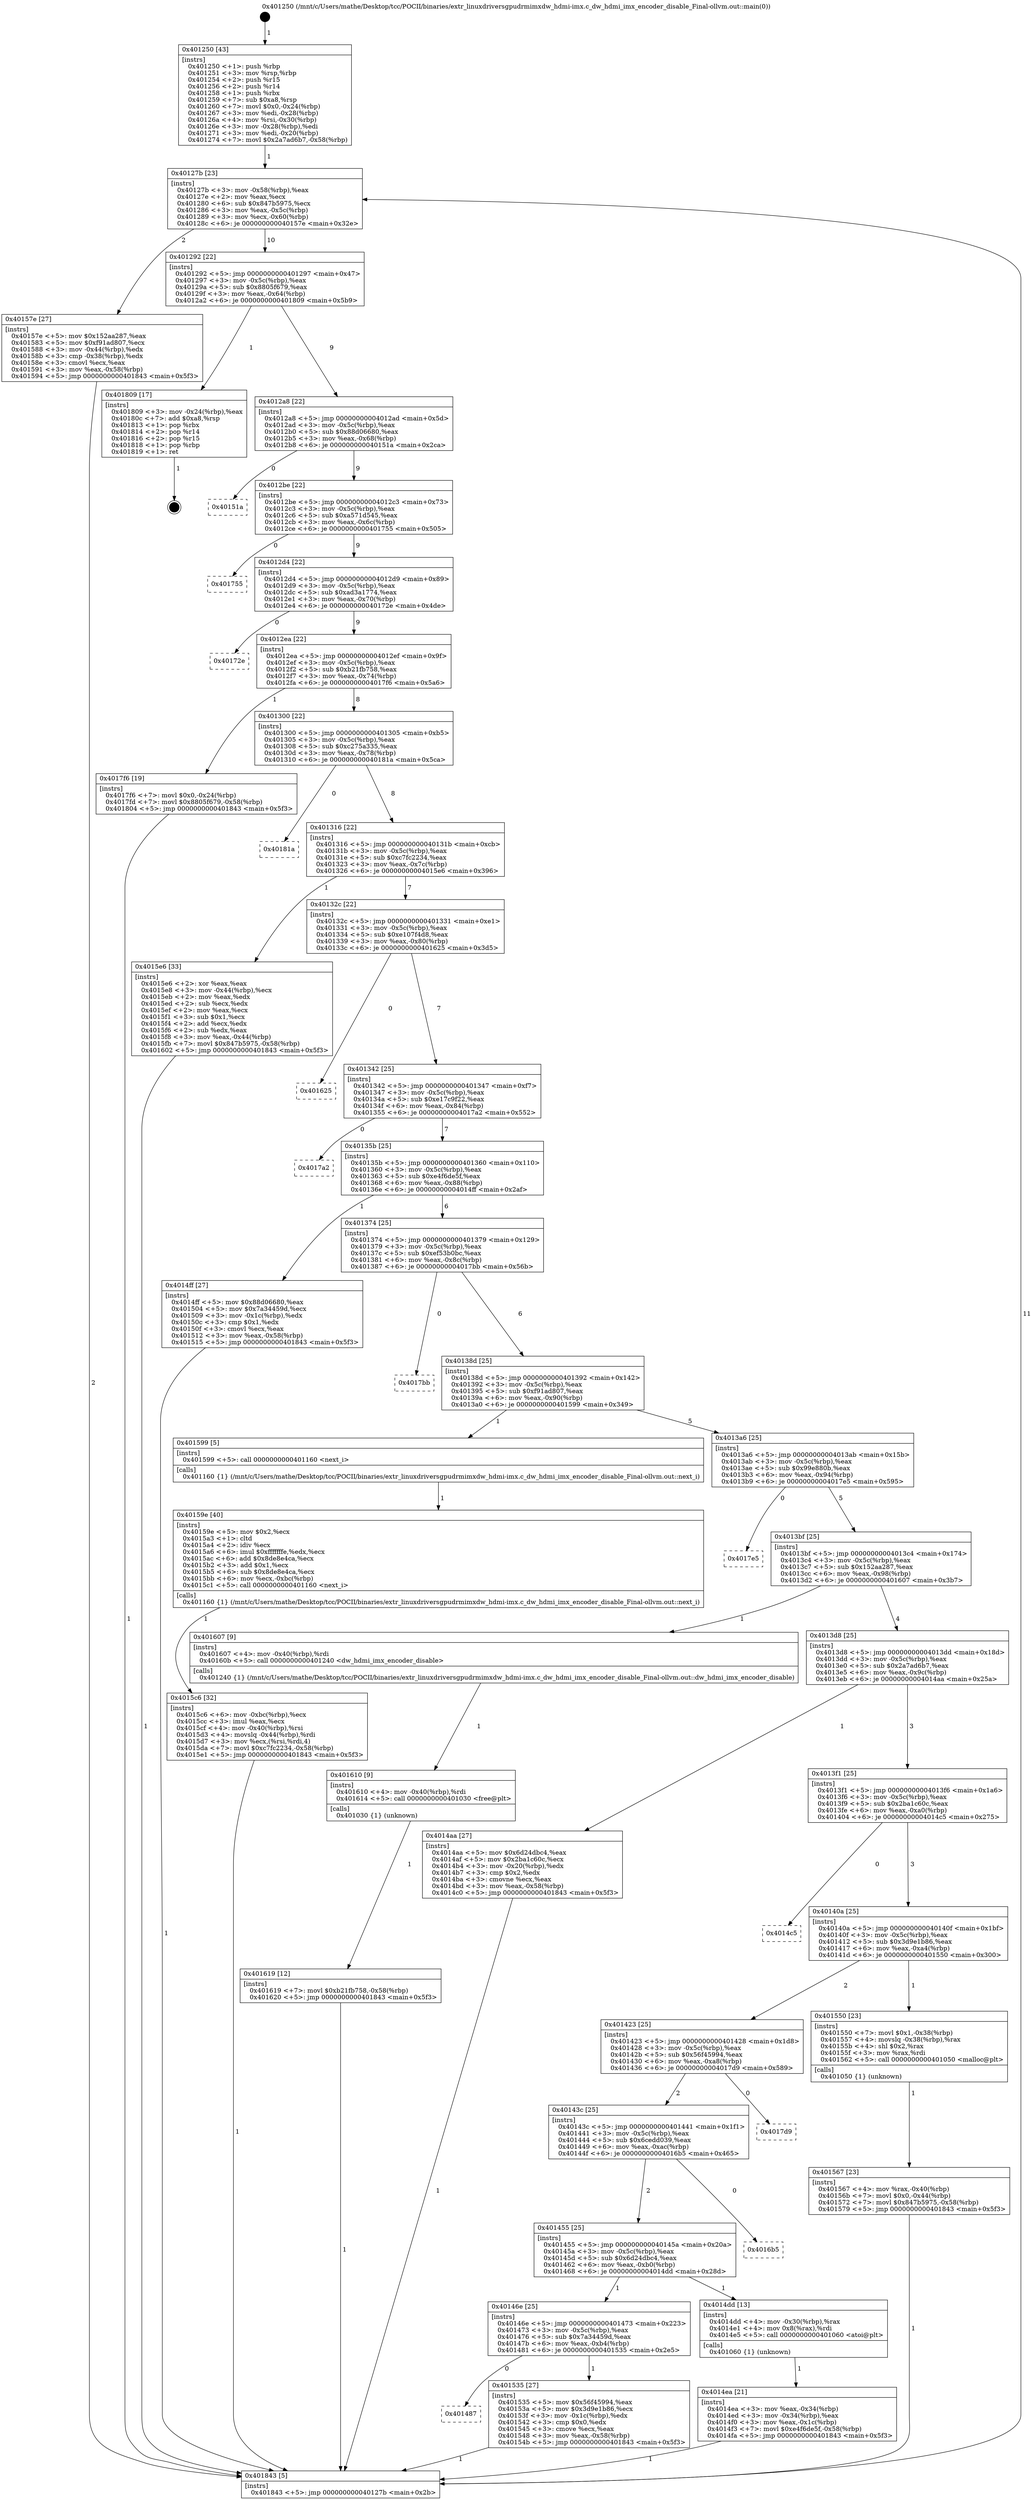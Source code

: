 digraph "0x401250" {
  label = "0x401250 (/mnt/c/Users/mathe/Desktop/tcc/POCII/binaries/extr_linuxdriversgpudrmimxdw_hdmi-imx.c_dw_hdmi_imx_encoder_disable_Final-ollvm.out::main(0))"
  labelloc = "t"
  node[shape=record]

  Entry [label="",width=0.3,height=0.3,shape=circle,fillcolor=black,style=filled]
  "0x40127b" [label="{
     0x40127b [23]\l
     | [instrs]\l
     &nbsp;&nbsp;0x40127b \<+3\>: mov -0x58(%rbp),%eax\l
     &nbsp;&nbsp;0x40127e \<+2\>: mov %eax,%ecx\l
     &nbsp;&nbsp;0x401280 \<+6\>: sub $0x847b5975,%ecx\l
     &nbsp;&nbsp;0x401286 \<+3\>: mov %eax,-0x5c(%rbp)\l
     &nbsp;&nbsp;0x401289 \<+3\>: mov %ecx,-0x60(%rbp)\l
     &nbsp;&nbsp;0x40128c \<+6\>: je 000000000040157e \<main+0x32e\>\l
  }"]
  "0x40157e" [label="{
     0x40157e [27]\l
     | [instrs]\l
     &nbsp;&nbsp;0x40157e \<+5\>: mov $0x152aa287,%eax\l
     &nbsp;&nbsp;0x401583 \<+5\>: mov $0xf91ad807,%ecx\l
     &nbsp;&nbsp;0x401588 \<+3\>: mov -0x44(%rbp),%edx\l
     &nbsp;&nbsp;0x40158b \<+3\>: cmp -0x38(%rbp),%edx\l
     &nbsp;&nbsp;0x40158e \<+3\>: cmovl %ecx,%eax\l
     &nbsp;&nbsp;0x401591 \<+3\>: mov %eax,-0x58(%rbp)\l
     &nbsp;&nbsp;0x401594 \<+5\>: jmp 0000000000401843 \<main+0x5f3\>\l
  }"]
  "0x401292" [label="{
     0x401292 [22]\l
     | [instrs]\l
     &nbsp;&nbsp;0x401292 \<+5\>: jmp 0000000000401297 \<main+0x47\>\l
     &nbsp;&nbsp;0x401297 \<+3\>: mov -0x5c(%rbp),%eax\l
     &nbsp;&nbsp;0x40129a \<+5\>: sub $0x8805f679,%eax\l
     &nbsp;&nbsp;0x40129f \<+3\>: mov %eax,-0x64(%rbp)\l
     &nbsp;&nbsp;0x4012a2 \<+6\>: je 0000000000401809 \<main+0x5b9\>\l
  }"]
  Exit [label="",width=0.3,height=0.3,shape=circle,fillcolor=black,style=filled,peripheries=2]
  "0x401809" [label="{
     0x401809 [17]\l
     | [instrs]\l
     &nbsp;&nbsp;0x401809 \<+3\>: mov -0x24(%rbp),%eax\l
     &nbsp;&nbsp;0x40180c \<+7\>: add $0xa8,%rsp\l
     &nbsp;&nbsp;0x401813 \<+1\>: pop %rbx\l
     &nbsp;&nbsp;0x401814 \<+2\>: pop %r14\l
     &nbsp;&nbsp;0x401816 \<+2\>: pop %r15\l
     &nbsp;&nbsp;0x401818 \<+1\>: pop %rbp\l
     &nbsp;&nbsp;0x401819 \<+1\>: ret\l
  }"]
  "0x4012a8" [label="{
     0x4012a8 [22]\l
     | [instrs]\l
     &nbsp;&nbsp;0x4012a8 \<+5\>: jmp 00000000004012ad \<main+0x5d\>\l
     &nbsp;&nbsp;0x4012ad \<+3\>: mov -0x5c(%rbp),%eax\l
     &nbsp;&nbsp;0x4012b0 \<+5\>: sub $0x88d06680,%eax\l
     &nbsp;&nbsp;0x4012b5 \<+3\>: mov %eax,-0x68(%rbp)\l
     &nbsp;&nbsp;0x4012b8 \<+6\>: je 000000000040151a \<main+0x2ca\>\l
  }"]
  "0x401619" [label="{
     0x401619 [12]\l
     | [instrs]\l
     &nbsp;&nbsp;0x401619 \<+7\>: movl $0xb21fb758,-0x58(%rbp)\l
     &nbsp;&nbsp;0x401620 \<+5\>: jmp 0000000000401843 \<main+0x5f3\>\l
  }"]
  "0x40151a" [label="{
     0x40151a\l
  }", style=dashed]
  "0x4012be" [label="{
     0x4012be [22]\l
     | [instrs]\l
     &nbsp;&nbsp;0x4012be \<+5\>: jmp 00000000004012c3 \<main+0x73\>\l
     &nbsp;&nbsp;0x4012c3 \<+3\>: mov -0x5c(%rbp),%eax\l
     &nbsp;&nbsp;0x4012c6 \<+5\>: sub $0xa571d545,%eax\l
     &nbsp;&nbsp;0x4012cb \<+3\>: mov %eax,-0x6c(%rbp)\l
     &nbsp;&nbsp;0x4012ce \<+6\>: je 0000000000401755 \<main+0x505\>\l
  }"]
  "0x401610" [label="{
     0x401610 [9]\l
     | [instrs]\l
     &nbsp;&nbsp;0x401610 \<+4\>: mov -0x40(%rbp),%rdi\l
     &nbsp;&nbsp;0x401614 \<+5\>: call 0000000000401030 \<free@plt\>\l
     | [calls]\l
     &nbsp;&nbsp;0x401030 \{1\} (unknown)\l
  }"]
  "0x401755" [label="{
     0x401755\l
  }", style=dashed]
  "0x4012d4" [label="{
     0x4012d4 [22]\l
     | [instrs]\l
     &nbsp;&nbsp;0x4012d4 \<+5\>: jmp 00000000004012d9 \<main+0x89\>\l
     &nbsp;&nbsp;0x4012d9 \<+3\>: mov -0x5c(%rbp),%eax\l
     &nbsp;&nbsp;0x4012dc \<+5\>: sub $0xad3a1774,%eax\l
     &nbsp;&nbsp;0x4012e1 \<+3\>: mov %eax,-0x70(%rbp)\l
     &nbsp;&nbsp;0x4012e4 \<+6\>: je 000000000040172e \<main+0x4de\>\l
  }"]
  "0x4015c6" [label="{
     0x4015c6 [32]\l
     | [instrs]\l
     &nbsp;&nbsp;0x4015c6 \<+6\>: mov -0xbc(%rbp),%ecx\l
     &nbsp;&nbsp;0x4015cc \<+3\>: imul %eax,%ecx\l
     &nbsp;&nbsp;0x4015cf \<+4\>: mov -0x40(%rbp),%rsi\l
     &nbsp;&nbsp;0x4015d3 \<+4\>: movslq -0x44(%rbp),%rdi\l
     &nbsp;&nbsp;0x4015d7 \<+3\>: mov %ecx,(%rsi,%rdi,4)\l
     &nbsp;&nbsp;0x4015da \<+7\>: movl $0xc7fc2234,-0x58(%rbp)\l
     &nbsp;&nbsp;0x4015e1 \<+5\>: jmp 0000000000401843 \<main+0x5f3\>\l
  }"]
  "0x40172e" [label="{
     0x40172e\l
  }", style=dashed]
  "0x4012ea" [label="{
     0x4012ea [22]\l
     | [instrs]\l
     &nbsp;&nbsp;0x4012ea \<+5\>: jmp 00000000004012ef \<main+0x9f\>\l
     &nbsp;&nbsp;0x4012ef \<+3\>: mov -0x5c(%rbp),%eax\l
     &nbsp;&nbsp;0x4012f2 \<+5\>: sub $0xb21fb758,%eax\l
     &nbsp;&nbsp;0x4012f7 \<+3\>: mov %eax,-0x74(%rbp)\l
     &nbsp;&nbsp;0x4012fa \<+6\>: je 00000000004017f6 \<main+0x5a6\>\l
  }"]
  "0x40159e" [label="{
     0x40159e [40]\l
     | [instrs]\l
     &nbsp;&nbsp;0x40159e \<+5\>: mov $0x2,%ecx\l
     &nbsp;&nbsp;0x4015a3 \<+1\>: cltd\l
     &nbsp;&nbsp;0x4015a4 \<+2\>: idiv %ecx\l
     &nbsp;&nbsp;0x4015a6 \<+6\>: imul $0xfffffffe,%edx,%ecx\l
     &nbsp;&nbsp;0x4015ac \<+6\>: add $0x8de8e4ca,%ecx\l
     &nbsp;&nbsp;0x4015b2 \<+3\>: add $0x1,%ecx\l
     &nbsp;&nbsp;0x4015b5 \<+6\>: sub $0x8de8e4ca,%ecx\l
     &nbsp;&nbsp;0x4015bb \<+6\>: mov %ecx,-0xbc(%rbp)\l
     &nbsp;&nbsp;0x4015c1 \<+5\>: call 0000000000401160 \<next_i\>\l
     | [calls]\l
     &nbsp;&nbsp;0x401160 \{1\} (/mnt/c/Users/mathe/Desktop/tcc/POCII/binaries/extr_linuxdriversgpudrmimxdw_hdmi-imx.c_dw_hdmi_imx_encoder_disable_Final-ollvm.out::next_i)\l
  }"]
  "0x4017f6" [label="{
     0x4017f6 [19]\l
     | [instrs]\l
     &nbsp;&nbsp;0x4017f6 \<+7\>: movl $0x0,-0x24(%rbp)\l
     &nbsp;&nbsp;0x4017fd \<+7\>: movl $0x8805f679,-0x58(%rbp)\l
     &nbsp;&nbsp;0x401804 \<+5\>: jmp 0000000000401843 \<main+0x5f3\>\l
  }"]
  "0x401300" [label="{
     0x401300 [22]\l
     | [instrs]\l
     &nbsp;&nbsp;0x401300 \<+5\>: jmp 0000000000401305 \<main+0xb5\>\l
     &nbsp;&nbsp;0x401305 \<+3\>: mov -0x5c(%rbp),%eax\l
     &nbsp;&nbsp;0x401308 \<+5\>: sub $0xc275a335,%eax\l
     &nbsp;&nbsp;0x40130d \<+3\>: mov %eax,-0x78(%rbp)\l
     &nbsp;&nbsp;0x401310 \<+6\>: je 000000000040181a \<main+0x5ca\>\l
  }"]
  "0x401567" [label="{
     0x401567 [23]\l
     | [instrs]\l
     &nbsp;&nbsp;0x401567 \<+4\>: mov %rax,-0x40(%rbp)\l
     &nbsp;&nbsp;0x40156b \<+7\>: movl $0x0,-0x44(%rbp)\l
     &nbsp;&nbsp;0x401572 \<+7\>: movl $0x847b5975,-0x58(%rbp)\l
     &nbsp;&nbsp;0x401579 \<+5\>: jmp 0000000000401843 \<main+0x5f3\>\l
  }"]
  "0x40181a" [label="{
     0x40181a\l
  }", style=dashed]
  "0x401316" [label="{
     0x401316 [22]\l
     | [instrs]\l
     &nbsp;&nbsp;0x401316 \<+5\>: jmp 000000000040131b \<main+0xcb\>\l
     &nbsp;&nbsp;0x40131b \<+3\>: mov -0x5c(%rbp),%eax\l
     &nbsp;&nbsp;0x40131e \<+5\>: sub $0xc7fc2234,%eax\l
     &nbsp;&nbsp;0x401323 \<+3\>: mov %eax,-0x7c(%rbp)\l
     &nbsp;&nbsp;0x401326 \<+6\>: je 00000000004015e6 \<main+0x396\>\l
  }"]
  "0x401487" [label="{
     0x401487\l
  }", style=dashed]
  "0x4015e6" [label="{
     0x4015e6 [33]\l
     | [instrs]\l
     &nbsp;&nbsp;0x4015e6 \<+2\>: xor %eax,%eax\l
     &nbsp;&nbsp;0x4015e8 \<+3\>: mov -0x44(%rbp),%ecx\l
     &nbsp;&nbsp;0x4015eb \<+2\>: mov %eax,%edx\l
     &nbsp;&nbsp;0x4015ed \<+2\>: sub %ecx,%edx\l
     &nbsp;&nbsp;0x4015ef \<+2\>: mov %eax,%ecx\l
     &nbsp;&nbsp;0x4015f1 \<+3\>: sub $0x1,%ecx\l
     &nbsp;&nbsp;0x4015f4 \<+2\>: add %ecx,%edx\l
     &nbsp;&nbsp;0x4015f6 \<+2\>: sub %edx,%eax\l
     &nbsp;&nbsp;0x4015f8 \<+3\>: mov %eax,-0x44(%rbp)\l
     &nbsp;&nbsp;0x4015fb \<+7\>: movl $0x847b5975,-0x58(%rbp)\l
     &nbsp;&nbsp;0x401602 \<+5\>: jmp 0000000000401843 \<main+0x5f3\>\l
  }"]
  "0x40132c" [label="{
     0x40132c [22]\l
     | [instrs]\l
     &nbsp;&nbsp;0x40132c \<+5\>: jmp 0000000000401331 \<main+0xe1\>\l
     &nbsp;&nbsp;0x401331 \<+3\>: mov -0x5c(%rbp),%eax\l
     &nbsp;&nbsp;0x401334 \<+5\>: sub $0xe107f4d8,%eax\l
     &nbsp;&nbsp;0x401339 \<+3\>: mov %eax,-0x80(%rbp)\l
     &nbsp;&nbsp;0x40133c \<+6\>: je 0000000000401625 \<main+0x3d5\>\l
  }"]
  "0x401535" [label="{
     0x401535 [27]\l
     | [instrs]\l
     &nbsp;&nbsp;0x401535 \<+5\>: mov $0x56f45994,%eax\l
     &nbsp;&nbsp;0x40153a \<+5\>: mov $0x3d9e1b86,%ecx\l
     &nbsp;&nbsp;0x40153f \<+3\>: mov -0x1c(%rbp),%edx\l
     &nbsp;&nbsp;0x401542 \<+3\>: cmp $0x0,%edx\l
     &nbsp;&nbsp;0x401545 \<+3\>: cmove %ecx,%eax\l
     &nbsp;&nbsp;0x401548 \<+3\>: mov %eax,-0x58(%rbp)\l
     &nbsp;&nbsp;0x40154b \<+5\>: jmp 0000000000401843 \<main+0x5f3\>\l
  }"]
  "0x401625" [label="{
     0x401625\l
  }", style=dashed]
  "0x401342" [label="{
     0x401342 [25]\l
     | [instrs]\l
     &nbsp;&nbsp;0x401342 \<+5\>: jmp 0000000000401347 \<main+0xf7\>\l
     &nbsp;&nbsp;0x401347 \<+3\>: mov -0x5c(%rbp),%eax\l
     &nbsp;&nbsp;0x40134a \<+5\>: sub $0xe17c9f22,%eax\l
     &nbsp;&nbsp;0x40134f \<+6\>: mov %eax,-0x84(%rbp)\l
     &nbsp;&nbsp;0x401355 \<+6\>: je 00000000004017a2 \<main+0x552\>\l
  }"]
  "0x4014ea" [label="{
     0x4014ea [21]\l
     | [instrs]\l
     &nbsp;&nbsp;0x4014ea \<+3\>: mov %eax,-0x34(%rbp)\l
     &nbsp;&nbsp;0x4014ed \<+3\>: mov -0x34(%rbp),%eax\l
     &nbsp;&nbsp;0x4014f0 \<+3\>: mov %eax,-0x1c(%rbp)\l
     &nbsp;&nbsp;0x4014f3 \<+7\>: movl $0xe4f6de5f,-0x58(%rbp)\l
     &nbsp;&nbsp;0x4014fa \<+5\>: jmp 0000000000401843 \<main+0x5f3\>\l
  }"]
  "0x4017a2" [label="{
     0x4017a2\l
  }", style=dashed]
  "0x40135b" [label="{
     0x40135b [25]\l
     | [instrs]\l
     &nbsp;&nbsp;0x40135b \<+5\>: jmp 0000000000401360 \<main+0x110\>\l
     &nbsp;&nbsp;0x401360 \<+3\>: mov -0x5c(%rbp),%eax\l
     &nbsp;&nbsp;0x401363 \<+5\>: sub $0xe4f6de5f,%eax\l
     &nbsp;&nbsp;0x401368 \<+6\>: mov %eax,-0x88(%rbp)\l
     &nbsp;&nbsp;0x40136e \<+6\>: je 00000000004014ff \<main+0x2af\>\l
  }"]
  "0x40146e" [label="{
     0x40146e [25]\l
     | [instrs]\l
     &nbsp;&nbsp;0x40146e \<+5\>: jmp 0000000000401473 \<main+0x223\>\l
     &nbsp;&nbsp;0x401473 \<+3\>: mov -0x5c(%rbp),%eax\l
     &nbsp;&nbsp;0x401476 \<+5\>: sub $0x7a34459d,%eax\l
     &nbsp;&nbsp;0x40147b \<+6\>: mov %eax,-0xb4(%rbp)\l
     &nbsp;&nbsp;0x401481 \<+6\>: je 0000000000401535 \<main+0x2e5\>\l
  }"]
  "0x4014ff" [label="{
     0x4014ff [27]\l
     | [instrs]\l
     &nbsp;&nbsp;0x4014ff \<+5\>: mov $0x88d06680,%eax\l
     &nbsp;&nbsp;0x401504 \<+5\>: mov $0x7a34459d,%ecx\l
     &nbsp;&nbsp;0x401509 \<+3\>: mov -0x1c(%rbp),%edx\l
     &nbsp;&nbsp;0x40150c \<+3\>: cmp $0x1,%edx\l
     &nbsp;&nbsp;0x40150f \<+3\>: cmovl %ecx,%eax\l
     &nbsp;&nbsp;0x401512 \<+3\>: mov %eax,-0x58(%rbp)\l
     &nbsp;&nbsp;0x401515 \<+5\>: jmp 0000000000401843 \<main+0x5f3\>\l
  }"]
  "0x401374" [label="{
     0x401374 [25]\l
     | [instrs]\l
     &nbsp;&nbsp;0x401374 \<+5\>: jmp 0000000000401379 \<main+0x129\>\l
     &nbsp;&nbsp;0x401379 \<+3\>: mov -0x5c(%rbp),%eax\l
     &nbsp;&nbsp;0x40137c \<+5\>: sub $0xef53b0bc,%eax\l
     &nbsp;&nbsp;0x401381 \<+6\>: mov %eax,-0x8c(%rbp)\l
     &nbsp;&nbsp;0x401387 \<+6\>: je 00000000004017bb \<main+0x56b\>\l
  }"]
  "0x4014dd" [label="{
     0x4014dd [13]\l
     | [instrs]\l
     &nbsp;&nbsp;0x4014dd \<+4\>: mov -0x30(%rbp),%rax\l
     &nbsp;&nbsp;0x4014e1 \<+4\>: mov 0x8(%rax),%rdi\l
     &nbsp;&nbsp;0x4014e5 \<+5\>: call 0000000000401060 \<atoi@plt\>\l
     | [calls]\l
     &nbsp;&nbsp;0x401060 \{1\} (unknown)\l
  }"]
  "0x4017bb" [label="{
     0x4017bb\l
  }", style=dashed]
  "0x40138d" [label="{
     0x40138d [25]\l
     | [instrs]\l
     &nbsp;&nbsp;0x40138d \<+5\>: jmp 0000000000401392 \<main+0x142\>\l
     &nbsp;&nbsp;0x401392 \<+3\>: mov -0x5c(%rbp),%eax\l
     &nbsp;&nbsp;0x401395 \<+5\>: sub $0xf91ad807,%eax\l
     &nbsp;&nbsp;0x40139a \<+6\>: mov %eax,-0x90(%rbp)\l
     &nbsp;&nbsp;0x4013a0 \<+6\>: je 0000000000401599 \<main+0x349\>\l
  }"]
  "0x401455" [label="{
     0x401455 [25]\l
     | [instrs]\l
     &nbsp;&nbsp;0x401455 \<+5\>: jmp 000000000040145a \<main+0x20a\>\l
     &nbsp;&nbsp;0x40145a \<+3\>: mov -0x5c(%rbp),%eax\l
     &nbsp;&nbsp;0x40145d \<+5\>: sub $0x6d24dbc4,%eax\l
     &nbsp;&nbsp;0x401462 \<+6\>: mov %eax,-0xb0(%rbp)\l
     &nbsp;&nbsp;0x401468 \<+6\>: je 00000000004014dd \<main+0x28d\>\l
  }"]
  "0x401599" [label="{
     0x401599 [5]\l
     | [instrs]\l
     &nbsp;&nbsp;0x401599 \<+5\>: call 0000000000401160 \<next_i\>\l
     | [calls]\l
     &nbsp;&nbsp;0x401160 \{1\} (/mnt/c/Users/mathe/Desktop/tcc/POCII/binaries/extr_linuxdriversgpudrmimxdw_hdmi-imx.c_dw_hdmi_imx_encoder_disable_Final-ollvm.out::next_i)\l
  }"]
  "0x4013a6" [label="{
     0x4013a6 [25]\l
     | [instrs]\l
     &nbsp;&nbsp;0x4013a6 \<+5\>: jmp 00000000004013ab \<main+0x15b\>\l
     &nbsp;&nbsp;0x4013ab \<+3\>: mov -0x5c(%rbp),%eax\l
     &nbsp;&nbsp;0x4013ae \<+5\>: sub $0x99e880b,%eax\l
     &nbsp;&nbsp;0x4013b3 \<+6\>: mov %eax,-0x94(%rbp)\l
     &nbsp;&nbsp;0x4013b9 \<+6\>: je 00000000004017e5 \<main+0x595\>\l
  }"]
  "0x4016b5" [label="{
     0x4016b5\l
  }", style=dashed]
  "0x4017e5" [label="{
     0x4017e5\l
  }", style=dashed]
  "0x4013bf" [label="{
     0x4013bf [25]\l
     | [instrs]\l
     &nbsp;&nbsp;0x4013bf \<+5\>: jmp 00000000004013c4 \<main+0x174\>\l
     &nbsp;&nbsp;0x4013c4 \<+3\>: mov -0x5c(%rbp),%eax\l
     &nbsp;&nbsp;0x4013c7 \<+5\>: sub $0x152aa287,%eax\l
     &nbsp;&nbsp;0x4013cc \<+6\>: mov %eax,-0x98(%rbp)\l
     &nbsp;&nbsp;0x4013d2 \<+6\>: je 0000000000401607 \<main+0x3b7\>\l
  }"]
  "0x40143c" [label="{
     0x40143c [25]\l
     | [instrs]\l
     &nbsp;&nbsp;0x40143c \<+5\>: jmp 0000000000401441 \<main+0x1f1\>\l
     &nbsp;&nbsp;0x401441 \<+3\>: mov -0x5c(%rbp),%eax\l
     &nbsp;&nbsp;0x401444 \<+5\>: sub $0x6cedd039,%eax\l
     &nbsp;&nbsp;0x401449 \<+6\>: mov %eax,-0xac(%rbp)\l
     &nbsp;&nbsp;0x40144f \<+6\>: je 00000000004016b5 \<main+0x465\>\l
  }"]
  "0x401607" [label="{
     0x401607 [9]\l
     | [instrs]\l
     &nbsp;&nbsp;0x401607 \<+4\>: mov -0x40(%rbp),%rdi\l
     &nbsp;&nbsp;0x40160b \<+5\>: call 0000000000401240 \<dw_hdmi_imx_encoder_disable\>\l
     | [calls]\l
     &nbsp;&nbsp;0x401240 \{1\} (/mnt/c/Users/mathe/Desktop/tcc/POCII/binaries/extr_linuxdriversgpudrmimxdw_hdmi-imx.c_dw_hdmi_imx_encoder_disable_Final-ollvm.out::dw_hdmi_imx_encoder_disable)\l
  }"]
  "0x4013d8" [label="{
     0x4013d8 [25]\l
     | [instrs]\l
     &nbsp;&nbsp;0x4013d8 \<+5\>: jmp 00000000004013dd \<main+0x18d\>\l
     &nbsp;&nbsp;0x4013dd \<+3\>: mov -0x5c(%rbp),%eax\l
     &nbsp;&nbsp;0x4013e0 \<+5\>: sub $0x2a7ad6b7,%eax\l
     &nbsp;&nbsp;0x4013e5 \<+6\>: mov %eax,-0x9c(%rbp)\l
     &nbsp;&nbsp;0x4013eb \<+6\>: je 00000000004014aa \<main+0x25a\>\l
  }"]
  "0x4017d9" [label="{
     0x4017d9\l
  }", style=dashed]
  "0x4014aa" [label="{
     0x4014aa [27]\l
     | [instrs]\l
     &nbsp;&nbsp;0x4014aa \<+5\>: mov $0x6d24dbc4,%eax\l
     &nbsp;&nbsp;0x4014af \<+5\>: mov $0x2ba1c60c,%ecx\l
     &nbsp;&nbsp;0x4014b4 \<+3\>: mov -0x20(%rbp),%edx\l
     &nbsp;&nbsp;0x4014b7 \<+3\>: cmp $0x2,%edx\l
     &nbsp;&nbsp;0x4014ba \<+3\>: cmovne %ecx,%eax\l
     &nbsp;&nbsp;0x4014bd \<+3\>: mov %eax,-0x58(%rbp)\l
     &nbsp;&nbsp;0x4014c0 \<+5\>: jmp 0000000000401843 \<main+0x5f3\>\l
  }"]
  "0x4013f1" [label="{
     0x4013f1 [25]\l
     | [instrs]\l
     &nbsp;&nbsp;0x4013f1 \<+5\>: jmp 00000000004013f6 \<main+0x1a6\>\l
     &nbsp;&nbsp;0x4013f6 \<+3\>: mov -0x5c(%rbp),%eax\l
     &nbsp;&nbsp;0x4013f9 \<+5\>: sub $0x2ba1c60c,%eax\l
     &nbsp;&nbsp;0x4013fe \<+6\>: mov %eax,-0xa0(%rbp)\l
     &nbsp;&nbsp;0x401404 \<+6\>: je 00000000004014c5 \<main+0x275\>\l
  }"]
  "0x401843" [label="{
     0x401843 [5]\l
     | [instrs]\l
     &nbsp;&nbsp;0x401843 \<+5\>: jmp 000000000040127b \<main+0x2b\>\l
  }"]
  "0x401250" [label="{
     0x401250 [43]\l
     | [instrs]\l
     &nbsp;&nbsp;0x401250 \<+1\>: push %rbp\l
     &nbsp;&nbsp;0x401251 \<+3\>: mov %rsp,%rbp\l
     &nbsp;&nbsp;0x401254 \<+2\>: push %r15\l
     &nbsp;&nbsp;0x401256 \<+2\>: push %r14\l
     &nbsp;&nbsp;0x401258 \<+1\>: push %rbx\l
     &nbsp;&nbsp;0x401259 \<+7\>: sub $0xa8,%rsp\l
     &nbsp;&nbsp;0x401260 \<+7\>: movl $0x0,-0x24(%rbp)\l
     &nbsp;&nbsp;0x401267 \<+3\>: mov %edi,-0x28(%rbp)\l
     &nbsp;&nbsp;0x40126a \<+4\>: mov %rsi,-0x30(%rbp)\l
     &nbsp;&nbsp;0x40126e \<+3\>: mov -0x28(%rbp),%edi\l
     &nbsp;&nbsp;0x401271 \<+3\>: mov %edi,-0x20(%rbp)\l
     &nbsp;&nbsp;0x401274 \<+7\>: movl $0x2a7ad6b7,-0x58(%rbp)\l
  }"]
  "0x401423" [label="{
     0x401423 [25]\l
     | [instrs]\l
     &nbsp;&nbsp;0x401423 \<+5\>: jmp 0000000000401428 \<main+0x1d8\>\l
     &nbsp;&nbsp;0x401428 \<+3\>: mov -0x5c(%rbp),%eax\l
     &nbsp;&nbsp;0x40142b \<+5\>: sub $0x56f45994,%eax\l
     &nbsp;&nbsp;0x401430 \<+6\>: mov %eax,-0xa8(%rbp)\l
     &nbsp;&nbsp;0x401436 \<+6\>: je 00000000004017d9 \<main+0x589\>\l
  }"]
  "0x4014c5" [label="{
     0x4014c5\l
  }", style=dashed]
  "0x40140a" [label="{
     0x40140a [25]\l
     | [instrs]\l
     &nbsp;&nbsp;0x40140a \<+5\>: jmp 000000000040140f \<main+0x1bf\>\l
     &nbsp;&nbsp;0x40140f \<+3\>: mov -0x5c(%rbp),%eax\l
     &nbsp;&nbsp;0x401412 \<+5\>: sub $0x3d9e1b86,%eax\l
     &nbsp;&nbsp;0x401417 \<+6\>: mov %eax,-0xa4(%rbp)\l
     &nbsp;&nbsp;0x40141d \<+6\>: je 0000000000401550 \<main+0x300\>\l
  }"]
  "0x401550" [label="{
     0x401550 [23]\l
     | [instrs]\l
     &nbsp;&nbsp;0x401550 \<+7\>: movl $0x1,-0x38(%rbp)\l
     &nbsp;&nbsp;0x401557 \<+4\>: movslq -0x38(%rbp),%rax\l
     &nbsp;&nbsp;0x40155b \<+4\>: shl $0x2,%rax\l
     &nbsp;&nbsp;0x40155f \<+3\>: mov %rax,%rdi\l
     &nbsp;&nbsp;0x401562 \<+5\>: call 0000000000401050 \<malloc@plt\>\l
     | [calls]\l
     &nbsp;&nbsp;0x401050 \{1\} (unknown)\l
  }"]
  Entry -> "0x401250" [label=" 1"]
  "0x40127b" -> "0x40157e" [label=" 2"]
  "0x40127b" -> "0x401292" [label=" 10"]
  "0x401809" -> Exit [label=" 1"]
  "0x401292" -> "0x401809" [label=" 1"]
  "0x401292" -> "0x4012a8" [label=" 9"]
  "0x4017f6" -> "0x401843" [label=" 1"]
  "0x4012a8" -> "0x40151a" [label=" 0"]
  "0x4012a8" -> "0x4012be" [label=" 9"]
  "0x401619" -> "0x401843" [label=" 1"]
  "0x4012be" -> "0x401755" [label=" 0"]
  "0x4012be" -> "0x4012d4" [label=" 9"]
  "0x401610" -> "0x401619" [label=" 1"]
  "0x4012d4" -> "0x40172e" [label=" 0"]
  "0x4012d4" -> "0x4012ea" [label=" 9"]
  "0x401607" -> "0x401610" [label=" 1"]
  "0x4012ea" -> "0x4017f6" [label=" 1"]
  "0x4012ea" -> "0x401300" [label=" 8"]
  "0x4015e6" -> "0x401843" [label=" 1"]
  "0x401300" -> "0x40181a" [label=" 0"]
  "0x401300" -> "0x401316" [label=" 8"]
  "0x4015c6" -> "0x401843" [label=" 1"]
  "0x401316" -> "0x4015e6" [label=" 1"]
  "0x401316" -> "0x40132c" [label=" 7"]
  "0x40159e" -> "0x4015c6" [label=" 1"]
  "0x40132c" -> "0x401625" [label=" 0"]
  "0x40132c" -> "0x401342" [label=" 7"]
  "0x401599" -> "0x40159e" [label=" 1"]
  "0x401342" -> "0x4017a2" [label=" 0"]
  "0x401342" -> "0x40135b" [label=" 7"]
  "0x401567" -> "0x401843" [label=" 1"]
  "0x40135b" -> "0x4014ff" [label=" 1"]
  "0x40135b" -> "0x401374" [label=" 6"]
  "0x401550" -> "0x401567" [label=" 1"]
  "0x401374" -> "0x4017bb" [label=" 0"]
  "0x401374" -> "0x40138d" [label=" 6"]
  "0x401535" -> "0x401843" [label=" 1"]
  "0x40138d" -> "0x401599" [label=" 1"]
  "0x40138d" -> "0x4013a6" [label=" 5"]
  "0x40146e" -> "0x401535" [label=" 1"]
  "0x4013a6" -> "0x4017e5" [label=" 0"]
  "0x4013a6" -> "0x4013bf" [label=" 5"]
  "0x40157e" -> "0x401843" [label=" 2"]
  "0x4013bf" -> "0x401607" [label=" 1"]
  "0x4013bf" -> "0x4013d8" [label=" 4"]
  "0x4014ea" -> "0x401843" [label=" 1"]
  "0x4013d8" -> "0x4014aa" [label=" 1"]
  "0x4013d8" -> "0x4013f1" [label=" 3"]
  "0x4014aa" -> "0x401843" [label=" 1"]
  "0x401250" -> "0x40127b" [label=" 1"]
  "0x401843" -> "0x40127b" [label=" 11"]
  "0x4014dd" -> "0x4014ea" [label=" 1"]
  "0x4013f1" -> "0x4014c5" [label=" 0"]
  "0x4013f1" -> "0x40140a" [label=" 3"]
  "0x401455" -> "0x4014dd" [label=" 1"]
  "0x40140a" -> "0x401550" [label=" 1"]
  "0x40140a" -> "0x401423" [label=" 2"]
  "0x401455" -> "0x40146e" [label=" 1"]
  "0x401423" -> "0x4017d9" [label=" 0"]
  "0x401423" -> "0x40143c" [label=" 2"]
  "0x4014ff" -> "0x401843" [label=" 1"]
  "0x40143c" -> "0x4016b5" [label=" 0"]
  "0x40143c" -> "0x401455" [label=" 2"]
  "0x40146e" -> "0x401487" [label=" 0"]
}
